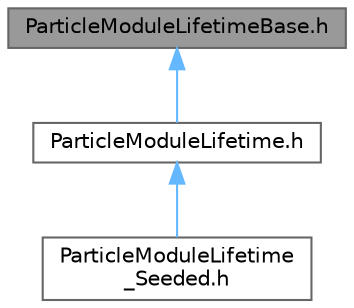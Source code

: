 digraph "ParticleModuleLifetimeBase.h"
{
 // INTERACTIVE_SVG=YES
 // LATEX_PDF_SIZE
  bgcolor="transparent";
  edge [fontname=Helvetica,fontsize=10,labelfontname=Helvetica,labelfontsize=10];
  node [fontname=Helvetica,fontsize=10,shape=box,height=0.2,width=0.4];
  Node1 [id="Node000001",label="ParticleModuleLifetimeBase.h",height=0.2,width=0.4,color="gray40", fillcolor="grey60", style="filled", fontcolor="black",tooltip=" "];
  Node1 -> Node2 [id="edge1_Node000001_Node000002",dir="back",color="steelblue1",style="solid",tooltip=" "];
  Node2 [id="Node000002",label="ParticleModuleLifetime.h",height=0.2,width=0.4,color="grey40", fillcolor="white", style="filled",URL="$d0/dac/ParticleModuleLifetime_8h.html",tooltip=" "];
  Node2 -> Node3 [id="edge2_Node000002_Node000003",dir="back",color="steelblue1",style="solid",tooltip=" "];
  Node3 [id="Node000003",label="ParticleModuleLifetime\l_Seeded.h",height=0.2,width=0.4,color="grey40", fillcolor="white", style="filled",URL="$dd/d0d/ParticleModuleLifetime__Seeded_8h.html",tooltip=" "];
}
